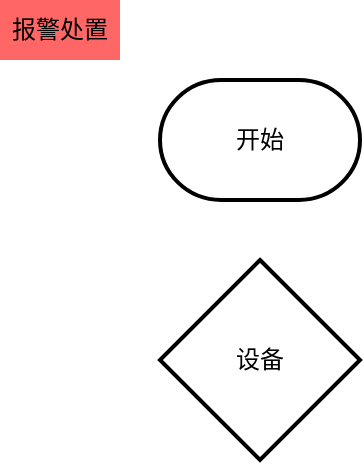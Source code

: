 <mxfile version="21.0.2" type="github">
  <diagram name="第 1 页" id="FSW_L2Zyr11U5yChRJj3">
    <mxGraphModel dx="794" dy="484" grid="1" gridSize="10" guides="1" tooltips="1" connect="1" arrows="1" fold="1" page="1" pageScale="1" pageWidth="827" pageHeight="1169" math="0" shadow="0">
      <root>
        <mxCell id="0" />
        <mxCell id="1" parent="0" />
        <mxCell id="ASiE3uXQriP4OqnNiTCk-38" value="开始" style="strokeWidth=2;html=1;shape=mxgraph.flowchart.terminator;whiteSpace=wrap;" vertex="1" parent="1">
          <mxGeometry x="340" y="70" width="100" height="60" as="geometry" />
        </mxCell>
        <mxCell id="ASiE3uXQriP4OqnNiTCk-42" value="设备" style="strokeWidth=2;html=1;shape=mxgraph.flowchart.decision;whiteSpace=wrap;" vertex="1" parent="1">
          <mxGeometry x="340" y="160" width="100" height="100" as="geometry" />
        </mxCell>
        <mxCell id="ASiE3uXQriP4OqnNiTCk-44" value="报警处置" style="text;html=1;strokeColor=none;fillColor=#FF6666;align=center;verticalAlign=middle;whiteSpace=wrap;rounded=0;" vertex="1" parent="1">
          <mxGeometry x="260" y="30" width="60" height="30" as="geometry" />
        </mxCell>
      </root>
    </mxGraphModel>
  </diagram>
</mxfile>
